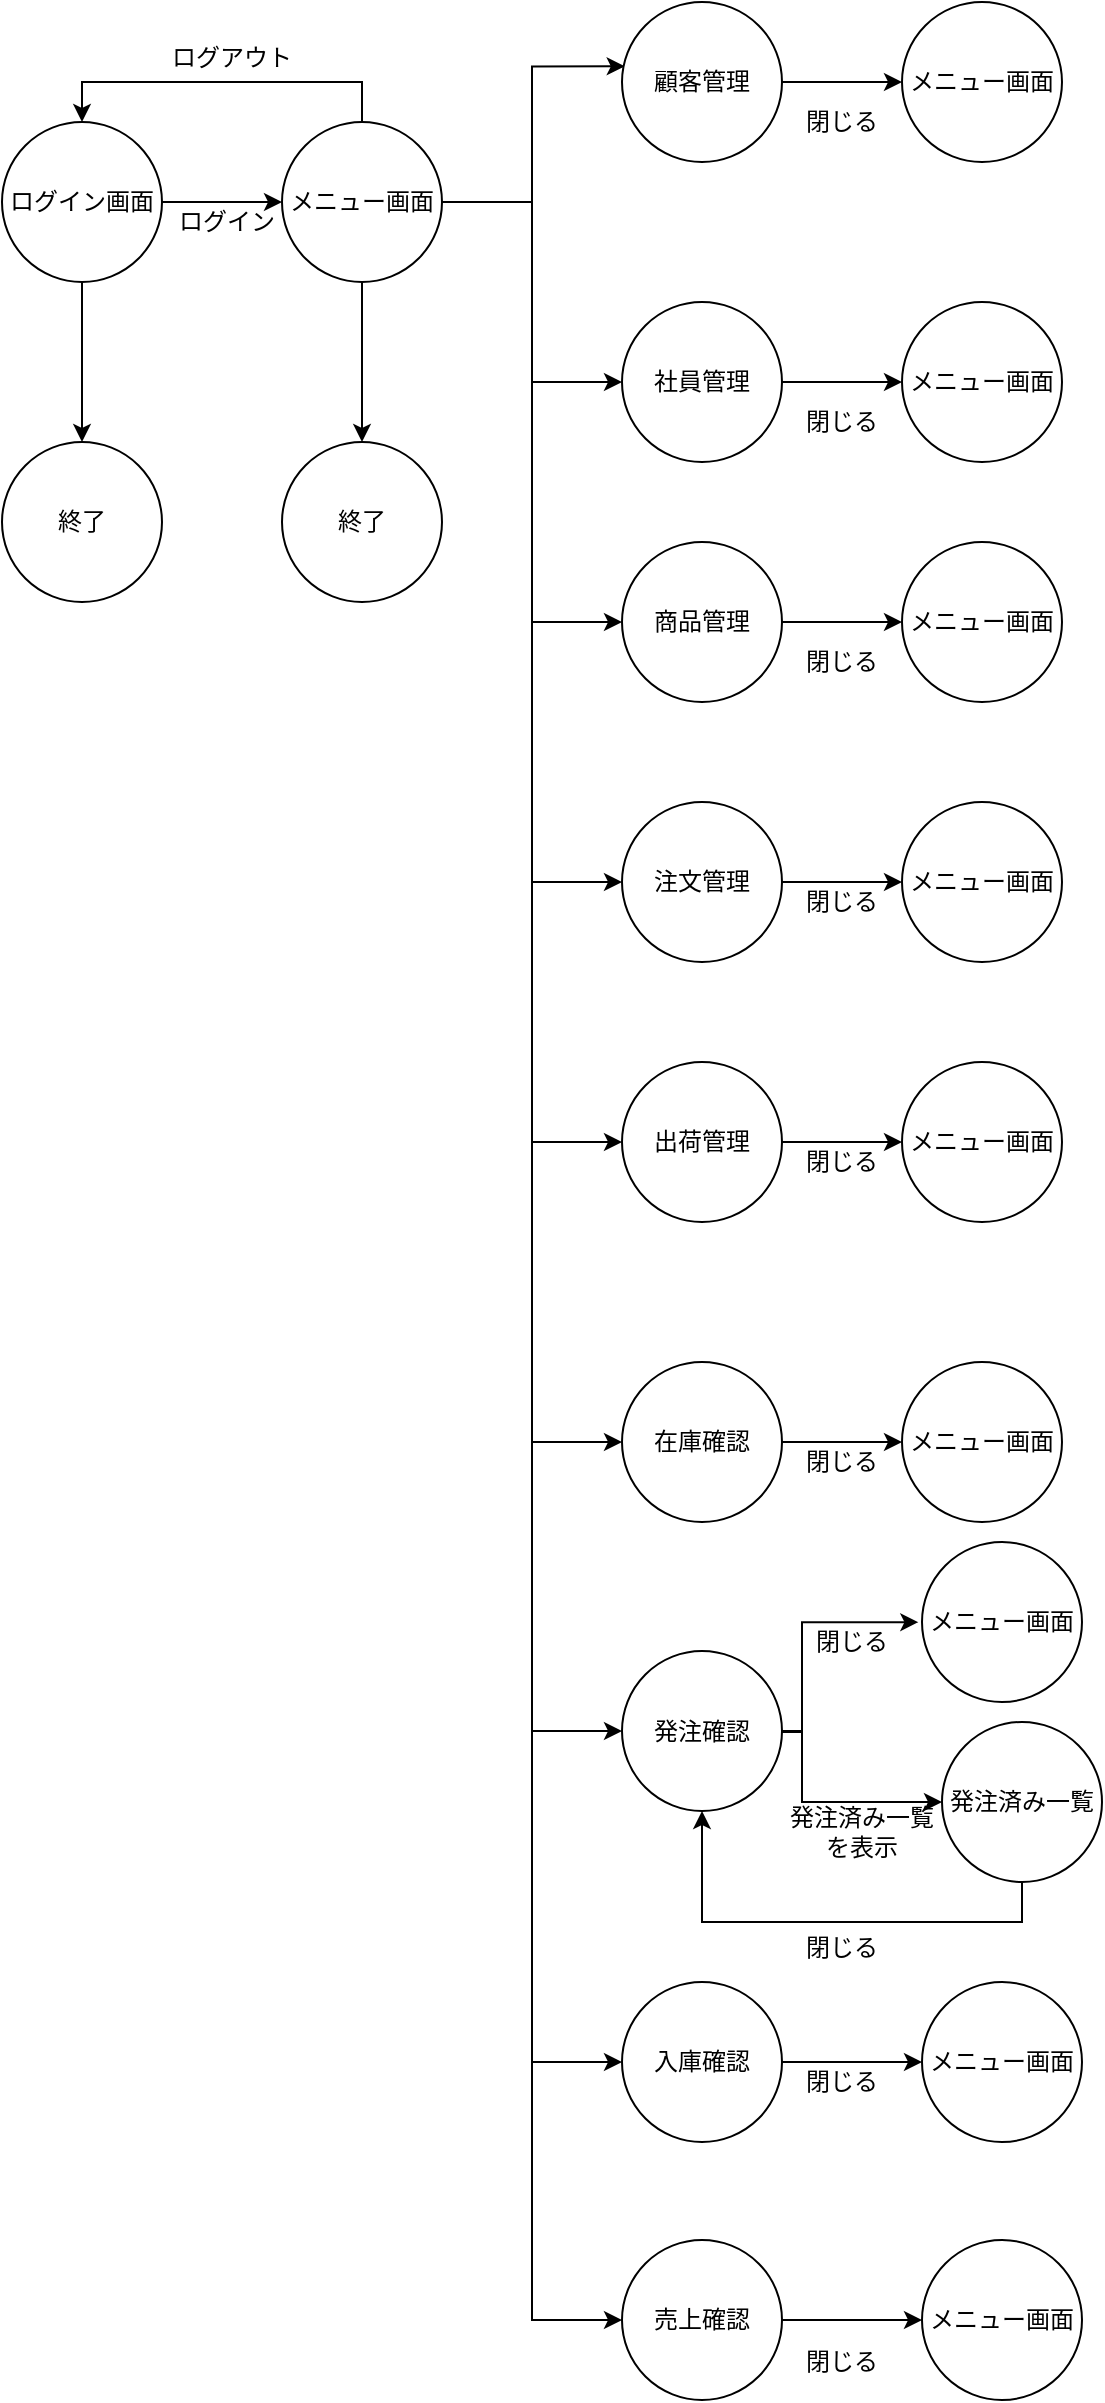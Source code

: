 <mxfile version="12.4.1" pages="1"><diagram id="OMTHoiUMr27MDIO-R3xt" name="ページ1"><mxGraphModel dx="727" dy="451" grid="1" gridSize="10" guides="1" tooltips="1" connect="1" arrows="1" fold="1" page="1" pageScale="1" pageWidth="827" pageHeight="1169" math="0" shadow="0"><root><mxCell id="0"/><mxCell id="1" parent="0"/><mxCell id="sRR1D23NHWSHgjxONxMD-1" style="edgeStyle=orthogonalEdgeStyle;rounded=0;orthogonalLoop=1;jettySize=auto;html=1;entryX=0;entryY=0.5;entryDx=0;entryDy=0;" edge="1" parent="1" source="sRR1D23NHWSHgjxONxMD-3" target="sRR1D23NHWSHgjxONxMD-17"><mxGeometry relative="1" as="geometry"/></mxCell><mxCell id="sRR1D23NHWSHgjxONxMD-2" style="edgeStyle=orthogonalEdgeStyle;rounded=0;orthogonalLoop=1;jettySize=auto;html=1;entryX=0.5;entryY=0;entryDx=0;entryDy=0;" edge="1" parent="1" source="sRR1D23NHWSHgjxONxMD-3" target="sRR1D23NHWSHgjxONxMD-63"><mxGeometry relative="1" as="geometry"/></mxCell><mxCell id="sRR1D23NHWSHgjxONxMD-3" value="ログイン画面" style="ellipse;whiteSpace=wrap;html=1;aspect=fixed;" vertex="1" parent="1"><mxGeometry x="130" y="270" width="80" height="80" as="geometry"/></mxCell><mxCell id="sRR1D23NHWSHgjxONxMD-4" style="edgeStyle=orthogonalEdgeStyle;rounded=0;orthogonalLoop=1;jettySize=auto;html=1;entryX=0.017;entryY=0.402;entryDx=0;entryDy=0;entryPerimeter=0;" edge="1" parent="1" source="sRR1D23NHWSHgjxONxMD-17" target="sRR1D23NHWSHgjxONxMD-20"><mxGeometry relative="1" as="geometry"/></mxCell><mxCell id="sRR1D23NHWSHgjxONxMD-5" style="edgeStyle=orthogonalEdgeStyle;rounded=0;orthogonalLoop=1;jettySize=auto;html=1;exitX=1;exitY=0.5;exitDx=0;exitDy=0;entryX=0;entryY=0.5;entryDx=0;entryDy=0;" edge="1" parent="1" source="sRR1D23NHWSHgjxONxMD-17" target="sRR1D23NHWSHgjxONxMD-22"><mxGeometry relative="1" as="geometry"/></mxCell><mxCell id="sRR1D23NHWSHgjxONxMD-6" style="edgeStyle=orthogonalEdgeStyle;rounded=0;orthogonalLoop=1;jettySize=auto;html=1;exitX=1;exitY=0.5;exitDx=0;exitDy=0;entryX=0;entryY=0.5;entryDx=0;entryDy=0;" edge="1" parent="1" source="sRR1D23NHWSHgjxONxMD-17" target="sRR1D23NHWSHgjxONxMD-24"><mxGeometry relative="1" as="geometry"/></mxCell><mxCell id="sRR1D23NHWSHgjxONxMD-7" style="edgeStyle=orthogonalEdgeStyle;rounded=0;orthogonalLoop=1;jettySize=auto;html=1;exitX=1;exitY=0.5;exitDx=0;exitDy=0;entryX=0;entryY=0.5;entryDx=0;entryDy=0;" edge="1" parent="1" source="sRR1D23NHWSHgjxONxMD-17" target="sRR1D23NHWSHgjxONxMD-26"><mxGeometry relative="1" as="geometry"/></mxCell><mxCell id="sRR1D23NHWSHgjxONxMD-8" style="edgeStyle=orthogonalEdgeStyle;rounded=0;orthogonalLoop=1;jettySize=auto;html=1;exitX=1;exitY=0.5;exitDx=0;exitDy=0;entryX=0;entryY=0.5;entryDx=0;entryDy=0;" edge="1" parent="1" source="sRR1D23NHWSHgjxONxMD-17" target="sRR1D23NHWSHgjxONxMD-29"><mxGeometry relative="1" as="geometry"/></mxCell><mxCell id="sRR1D23NHWSHgjxONxMD-9" style="edgeStyle=orthogonalEdgeStyle;rounded=0;orthogonalLoop=1;jettySize=auto;html=1;exitX=1;exitY=0.5;exitDx=0;exitDy=0;entryX=0;entryY=0.5;entryDx=0;entryDy=0;" edge="1" parent="1" source="sRR1D23NHWSHgjxONxMD-17" target="sRR1D23NHWSHgjxONxMD-31"><mxGeometry relative="1" as="geometry"/></mxCell><mxCell id="sRR1D23NHWSHgjxONxMD-10" style="edgeStyle=orthogonalEdgeStyle;rounded=0;orthogonalLoop=1;jettySize=auto;html=1;exitX=1;exitY=0.5;exitDx=0;exitDy=0;entryX=0;entryY=0.5;entryDx=0;entryDy=0;" edge="1" parent="1" source="sRR1D23NHWSHgjxONxMD-17" target="sRR1D23NHWSHgjxONxMD-33"><mxGeometry relative="1" as="geometry"/></mxCell><mxCell id="sRR1D23NHWSHgjxONxMD-11" style="edgeStyle=orthogonalEdgeStyle;rounded=0;orthogonalLoop=1;jettySize=auto;html=1;exitX=1;exitY=0.5;exitDx=0;exitDy=0;entryX=0;entryY=0.5;entryDx=0;entryDy=0;" edge="1" parent="1" source="sRR1D23NHWSHgjxONxMD-17" target="sRR1D23NHWSHgjxONxMD-35"><mxGeometry relative="1" as="geometry"/></mxCell><mxCell id="sRR1D23NHWSHgjxONxMD-12" style="edgeStyle=orthogonalEdgeStyle;rounded=0;orthogonalLoop=1;jettySize=auto;html=1;exitX=1;exitY=0.5;exitDx=0;exitDy=0;entryX=0;entryY=0.5;entryDx=0;entryDy=0;" edge="1" parent="1" source="sRR1D23NHWSHgjxONxMD-17" target="sRR1D23NHWSHgjxONxMD-37"><mxGeometry relative="1" as="geometry"/></mxCell><mxCell id="sRR1D23NHWSHgjxONxMD-15" style="edgeStyle=orthogonalEdgeStyle;rounded=0;orthogonalLoop=1;jettySize=auto;html=1;exitX=0.5;exitY=1;exitDx=0;exitDy=0;entryX=0.5;entryY=0;entryDx=0;entryDy=0;" edge="1" parent="1" source="sRR1D23NHWSHgjxONxMD-17" target="sRR1D23NHWSHgjxONxMD-18"><mxGeometry relative="1" as="geometry"/></mxCell><mxCell id="sRR1D23NHWSHgjxONxMD-16" style="edgeStyle=orthogonalEdgeStyle;rounded=0;orthogonalLoop=1;jettySize=auto;html=1;entryX=0.5;entryY=0;entryDx=0;entryDy=0;entryPerimeter=0;" edge="1" parent="1" source="sRR1D23NHWSHgjxONxMD-17" target="sRR1D23NHWSHgjxONxMD-3"><mxGeometry relative="1" as="geometry"><Array as="points"><mxPoint x="310" y="250"/><mxPoint x="170" y="250"/></Array></mxGeometry></mxCell><mxCell id="sRR1D23NHWSHgjxONxMD-17" value="メニュー画面" style="ellipse;whiteSpace=wrap;html=1;aspect=fixed;" vertex="1" parent="1"><mxGeometry x="270" y="270" width="80" height="80" as="geometry"/></mxCell><mxCell id="sRR1D23NHWSHgjxONxMD-18" value="終了" style="ellipse;whiteSpace=wrap;html=1;aspect=fixed;" vertex="1" parent="1"><mxGeometry x="270" y="430" width="80" height="80" as="geometry"/></mxCell><mxCell id="sRR1D23NHWSHgjxONxMD-19" style="edgeStyle=orthogonalEdgeStyle;rounded=0;orthogonalLoop=1;jettySize=auto;html=1;exitX=1;exitY=0.5;exitDx=0;exitDy=0;entryX=0;entryY=0.5;entryDx=0;entryDy=0;" edge="1" parent="1" source="sRR1D23NHWSHgjxONxMD-20" target="sRR1D23NHWSHgjxONxMD-42"><mxGeometry relative="1" as="geometry"/></mxCell><mxCell id="sRR1D23NHWSHgjxONxMD-20" value="顧客管理" style="ellipse;whiteSpace=wrap;html=1;aspect=fixed;" vertex="1" parent="1"><mxGeometry x="440" y="210" width="80" height="80" as="geometry"/></mxCell><mxCell id="sRR1D23NHWSHgjxONxMD-21" style="edgeStyle=orthogonalEdgeStyle;rounded=0;orthogonalLoop=1;jettySize=auto;html=1;entryX=0;entryY=0.5;entryDx=0;entryDy=0;" edge="1" parent="1" source="sRR1D23NHWSHgjxONxMD-22" target="sRR1D23NHWSHgjxONxMD-43"><mxGeometry relative="1" as="geometry"/></mxCell><mxCell id="sRR1D23NHWSHgjxONxMD-22" value="社員管理" style="ellipse;whiteSpace=wrap;html=1;aspect=fixed;" vertex="1" parent="1"><mxGeometry x="440" y="360" width="80" height="80" as="geometry"/></mxCell><mxCell id="sRR1D23NHWSHgjxONxMD-23" style="edgeStyle=orthogonalEdgeStyle;rounded=0;orthogonalLoop=1;jettySize=auto;html=1;entryX=0;entryY=0.5;entryDx=0;entryDy=0;" edge="1" parent="1" source="sRR1D23NHWSHgjxONxMD-24" target="sRR1D23NHWSHgjxONxMD-46"><mxGeometry relative="1" as="geometry"/></mxCell><mxCell id="sRR1D23NHWSHgjxONxMD-24" value="商品管理" style="ellipse;whiteSpace=wrap;html=1;aspect=fixed;" vertex="1" parent="1"><mxGeometry x="440" y="480" width="80" height="80" as="geometry"/></mxCell><mxCell id="sRR1D23NHWSHgjxONxMD-76" style="edgeStyle=orthogonalEdgeStyle;rounded=0;orthogonalLoop=1;jettySize=auto;html=1;exitX=1;exitY=0.5;exitDx=0;exitDy=0;entryX=0;entryY=0.5;entryDx=0;entryDy=0;" edge="1" parent="1" source="sRR1D23NHWSHgjxONxMD-26" target="sRR1D23NHWSHgjxONxMD-47"><mxGeometry relative="1" as="geometry"/></mxCell><mxCell id="sRR1D23NHWSHgjxONxMD-26" value="注文管理" style="ellipse;whiteSpace=wrap;html=1;aspect=fixed;" vertex="1" parent="1"><mxGeometry x="440" y="610" width="80" height="80" as="geometry"/></mxCell><mxCell id="sRR1D23NHWSHgjxONxMD-80" style="edgeStyle=orthogonalEdgeStyle;rounded=0;orthogonalLoop=1;jettySize=auto;html=1;entryX=0;entryY=0.5;entryDx=0;entryDy=0;" edge="1" parent="1" source="sRR1D23NHWSHgjxONxMD-29" target="sRR1D23NHWSHgjxONxMD-49"><mxGeometry relative="1" as="geometry"/></mxCell><mxCell id="sRR1D23NHWSHgjxONxMD-29" value="出荷管理" style="ellipse;whiteSpace=wrap;html=1;aspect=fixed;" vertex="1" parent="1"><mxGeometry x="440" y="740" width="80" height="80" as="geometry"/></mxCell><mxCell id="sRR1D23NHWSHgjxONxMD-30" style="edgeStyle=orthogonalEdgeStyle;rounded=0;orthogonalLoop=1;jettySize=auto;html=1;exitX=1;exitY=0.5;exitDx=0;exitDy=0;entryX=0;entryY=0.5;entryDx=0;entryDy=0;" edge="1" parent="1" source="sRR1D23NHWSHgjxONxMD-31" target="sRR1D23NHWSHgjxONxMD-53"><mxGeometry relative="1" as="geometry"/></mxCell><mxCell id="sRR1D23NHWSHgjxONxMD-31" value="在庫確認" style="ellipse;whiteSpace=wrap;html=1;aspect=fixed;" vertex="1" parent="1"><mxGeometry x="440" y="890" width="80" height="80" as="geometry"/></mxCell><mxCell id="sRR1D23NHWSHgjxONxMD-32" style="edgeStyle=orthogonalEdgeStyle;rounded=0;orthogonalLoop=1;jettySize=auto;html=1;entryX=-0.023;entryY=0.501;entryDx=0;entryDy=0;entryPerimeter=0;" edge="1" parent="1" source="sRR1D23NHWSHgjxONxMD-33" target="sRR1D23NHWSHgjxONxMD-55"><mxGeometry relative="1" as="geometry"><Array as="points"><mxPoint x="530" y="1075"/><mxPoint x="530" y="1020"/></Array></mxGeometry></mxCell><mxCell id="sRR1D23NHWSHgjxONxMD-84" style="edgeStyle=orthogonalEdgeStyle;rounded=0;orthogonalLoop=1;jettySize=auto;html=1;exitX=1;exitY=1;exitDx=0;exitDy=0;entryX=0;entryY=0.5;entryDx=0;entryDy=0;" edge="1" parent="1" source="sRR1D23NHWSHgjxONxMD-33" target="sRR1D23NHWSHgjxONxMD-51"><mxGeometry relative="1" as="geometry"><Array as="points"><mxPoint x="508" y="1075"/><mxPoint x="530" y="1075"/><mxPoint x="530" y="1110"/></Array></mxGeometry></mxCell><mxCell id="sRR1D23NHWSHgjxONxMD-33" value="発注確認" style="ellipse;whiteSpace=wrap;html=1;aspect=fixed;" vertex="1" parent="1"><mxGeometry x="440" y="1034.5" width="80" height="80" as="geometry"/></mxCell><mxCell id="sRR1D23NHWSHgjxONxMD-34" style="edgeStyle=orthogonalEdgeStyle;rounded=0;orthogonalLoop=1;jettySize=auto;html=1;exitX=1;exitY=0.5;exitDx=0;exitDy=0;entryX=0;entryY=0.5;entryDx=0;entryDy=0;" edge="1" parent="1" source="sRR1D23NHWSHgjxONxMD-35" target="sRR1D23NHWSHgjxONxMD-57"><mxGeometry relative="1" as="geometry"/></mxCell><mxCell id="sRR1D23NHWSHgjxONxMD-35" value="入庫確認" style="ellipse;whiteSpace=wrap;html=1;aspect=fixed;" vertex="1" parent="1"><mxGeometry x="440" y="1200" width="80" height="80" as="geometry"/></mxCell><mxCell id="sRR1D23NHWSHgjxONxMD-36" style="edgeStyle=orthogonalEdgeStyle;rounded=0;orthogonalLoop=1;jettySize=auto;html=1;entryX=0;entryY=0.5;entryDx=0;entryDy=0;entryPerimeter=0;" edge="1" parent="1" source="sRR1D23NHWSHgjxONxMD-37" target="sRR1D23NHWSHgjxONxMD-59"><mxGeometry relative="1" as="geometry"/></mxCell><mxCell id="sRR1D23NHWSHgjxONxMD-37" value="売上確認" style="ellipse;whiteSpace=wrap;html=1;aspect=fixed;" vertex="1" parent="1"><mxGeometry x="440" y="1329" width="80" height="80" as="geometry"/></mxCell><mxCell id="sRR1D23NHWSHgjxONxMD-42" value="メニュー画面" style="ellipse;whiteSpace=wrap;html=1;aspect=fixed;" vertex="1" parent="1"><mxGeometry x="580" y="210" width="80" height="80" as="geometry"/></mxCell><mxCell id="sRR1D23NHWSHgjxONxMD-43" value="メニュー画面" style="ellipse;whiteSpace=wrap;html=1;aspect=fixed;" vertex="1" parent="1"><mxGeometry x="580" y="360" width="80" height="80" as="geometry"/></mxCell><mxCell id="sRR1D23NHWSHgjxONxMD-44" value="閉じる" style="text;html=1;strokeColor=none;fillColor=none;align=center;verticalAlign=middle;whiteSpace=wrap;rounded=0;" vertex="1" parent="1"><mxGeometry x="530" y="260" width="40" height="20" as="geometry"/></mxCell><mxCell id="sRR1D23NHWSHgjxONxMD-45" value="閉じる" style="text;html=1;strokeColor=none;fillColor=none;align=center;verticalAlign=middle;whiteSpace=wrap;rounded=0;" vertex="1" parent="1"><mxGeometry x="530" y="410" width="40" height="20" as="geometry"/></mxCell><mxCell id="sRR1D23NHWSHgjxONxMD-46" value="メニュー画面" style="ellipse;whiteSpace=wrap;html=1;aspect=fixed;" vertex="1" parent="1"><mxGeometry x="580" y="480" width="80" height="80" as="geometry"/></mxCell><mxCell id="sRR1D23NHWSHgjxONxMD-47" value="メニュー画面" style="ellipse;whiteSpace=wrap;html=1;aspect=fixed;" vertex="1" parent="1"><mxGeometry x="580" y="610" width="80" height="80" as="geometry"/></mxCell><mxCell id="sRR1D23NHWSHgjxONxMD-48" value="閉じる" style="text;html=1;strokeColor=none;fillColor=none;align=center;verticalAlign=middle;whiteSpace=wrap;rounded=0;" vertex="1" parent="1"><mxGeometry x="530" y="650" width="40" height="20" as="geometry"/></mxCell><mxCell id="sRR1D23NHWSHgjxONxMD-49" value="メニュー画面" style="ellipse;whiteSpace=wrap;html=1;aspect=fixed;" vertex="1" parent="1"><mxGeometry x="580" y="740" width="80" height="80" as="geometry"/></mxCell><mxCell id="sRR1D23NHWSHgjxONxMD-83" style="edgeStyle=orthogonalEdgeStyle;rounded=0;orthogonalLoop=1;jettySize=auto;html=1;exitX=0.5;exitY=1;exitDx=0;exitDy=0;entryX=0.5;entryY=1;entryDx=0;entryDy=0;" edge="1" parent="1" source="sRR1D23NHWSHgjxONxMD-51" target="sRR1D23NHWSHgjxONxMD-33"><mxGeometry relative="1" as="geometry"/></mxCell><mxCell id="sRR1D23NHWSHgjxONxMD-51" value="発注済み一覧" style="ellipse;whiteSpace=wrap;html=1;aspect=fixed;" vertex="1" parent="1"><mxGeometry x="600" y="1070" width="80" height="80" as="geometry"/></mxCell><mxCell id="sRR1D23NHWSHgjxONxMD-53" value="メニュー画面" style="ellipse;whiteSpace=wrap;html=1;aspect=fixed;" vertex="1" parent="1"><mxGeometry x="580" y="890" width="80" height="80" as="geometry"/></mxCell><mxCell id="sRR1D23NHWSHgjxONxMD-54" value="閉じる" style="text;html=1;strokeColor=none;fillColor=none;align=center;verticalAlign=middle;whiteSpace=wrap;rounded=0;" vertex="1" parent="1"><mxGeometry x="530" y="930" width="40" height="20" as="geometry"/></mxCell><mxCell id="sRR1D23NHWSHgjxONxMD-55" value="メニュー画面" style="ellipse;whiteSpace=wrap;html=1;aspect=fixed;" vertex="1" parent="1"><mxGeometry x="590" y="980" width="80" height="80" as="geometry"/></mxCell><mxCell id="sRR1D23NHWSHgjxONxMD-56" value="閉じる" style="text;html=1;strokeColor=none;fillColor=none;align=center;verticalAlign=middle;whiteSpace=wrap;rounded=0;" vertex="1" parent="1"><mxGeometry x="535" y="1020" width="40" height="20" as="geometry"/></mxCell><mxCell id="sRR1D23NHWSHgjxONxMD-57" value="メニュー画面" style="ellipse;whiteSpace=wrap;html=1;aspect=fixed;" vertex="1" parent="1"><mxGeometry x="590" y="1200" width="80" height="80" as="geometry"/></mxCell><mxCell id="sRR1D23NHWSHgjxONxMD-58" value="閉じる" style="text;html=1;strokeColor=none;fillColor=none;align=center;verticalAlign=middle;whiteSpace=wrap;rounded=0;" vertex="1" parent="1"><mxGeometry x="530" y="1240" width="40" height="20" as="geometry"/></mxCell><mxCell id="sRR1D23NHWSHgjxONxMD-59" value="メニュー画面" style="ellipse;whiteSpace=wrap;html=1;aspect=fixed;" vertex="1" parent="1"><mxGeometry x="590" y="1329" width="80" height="80" as="geometry"/></mxCell><mxCell id="sRR1D23NHWSHgjxONxMD-60" value="閉じる" style="text;html=1;strokeColor=none;fillColor=none;align=center;verticalAlign=middle;whiteSpace=wrap;rounded=0;" vertex="1" parent="1"><mxGeometry x="530" y="1380" width="40" height="20" as="geometry"/></mxCell><mxCell id="sRR1D23NHWSHgjxONxMD-63" value="終了" style="ellipse;whiteSpace=wrap;html=1;aspect=fixed;" vertex="1" parent="1"><mxGeometry x="130" y="430" width="80" height="80" as="geometry"/></mxCell><mxCell id="sRR1D23NHWSHgjxONxMD-64" value="ログアウト" style="text;html=1;strokeColor=none;fillColor=none;align=center;verticalAlign=middle;whiteSpace=wrap;rounded=0;" vertex="1" parent="1"><mxGeometry x="210" y="225" width="70" height="25" as="geometry"/></mxCell><mxCell id="sRR1D23NHWSHgjxONxMD-65" value="閉じる" style="text;html=1;strokeColor=none;fillColor=none;align=center;verticalAlign=middle;whiteSpace=wrap;rounded=0;" vertex="1" parent="1"><mxGeometry x="530" y="530" width="40" height="20" as="geometry"/></mxCell><mxCell id="sRR1D23NHWSHgjxONxMD-70" value="ログイン" style="text;html=1;strokeColor=none;fillColor=none;align=center;verticalAlign=middle;whiteSpace=wrap;rounded=0;" vertex="1" parent="1"><mxGeometry x="210" y="310" width="65" height="20" as="geometry"/></mxCell><mxCell id="sRR1D23NHWSHgjxONxMD-81" style="edgeStyle=orthogonalEdgeStyle;rounded=0;orthogonalLoop=1;jettySize=auto;html=1;exitX=0.5;exitY=1;exitDx=0;exitDy=0;" edge="1" parent="1" source="sRR1D23NHWSHgjxONxMD-54" target="sRR1D23NHWSHgjxONxMD-54"><mxGeometry relative="1" as="geometry"/></mxCell><mxCell id="sRR1D23NHWSHgjxONxMD-82" value="閉じる" style="text;html=1;strokeColor=none;fillColor=none;align=center;verticalAlign=middle;whiteSpace=wrap;rounded=0;" vertex="1" parent="1"><mxGeometry x="530" y="750" width="40" height="80" as="geometry"/></mxCell><mxCell id="sRR1D23NHWSHgjxONxMD-86" value="発注済み一覧を表示" style="text;html=1;strokeColor=none;fillColor=none;align=center;verticalAlign=middle;whiteSpace=wrap;rounded=0;" vertex="1" parent="1"><mxGeometry x="520" y="1114.5" width="80" height="20" as="geometry"/></mxCell><mxCell id="sRR1D23NHWSHgjxONxMD-88" value="閉じる" style="text;html=1;strokeColor=none;fillColor=none;align=center;verticalAlign=middle;whiteSpace=wrap;rounded=0;" vertex="1" parent="1"><mxGeometry x="530" y="1172.5" width="40" height="20" as="geometry"/></mxCell></root></mxGraphModel></diagram></mxfile>